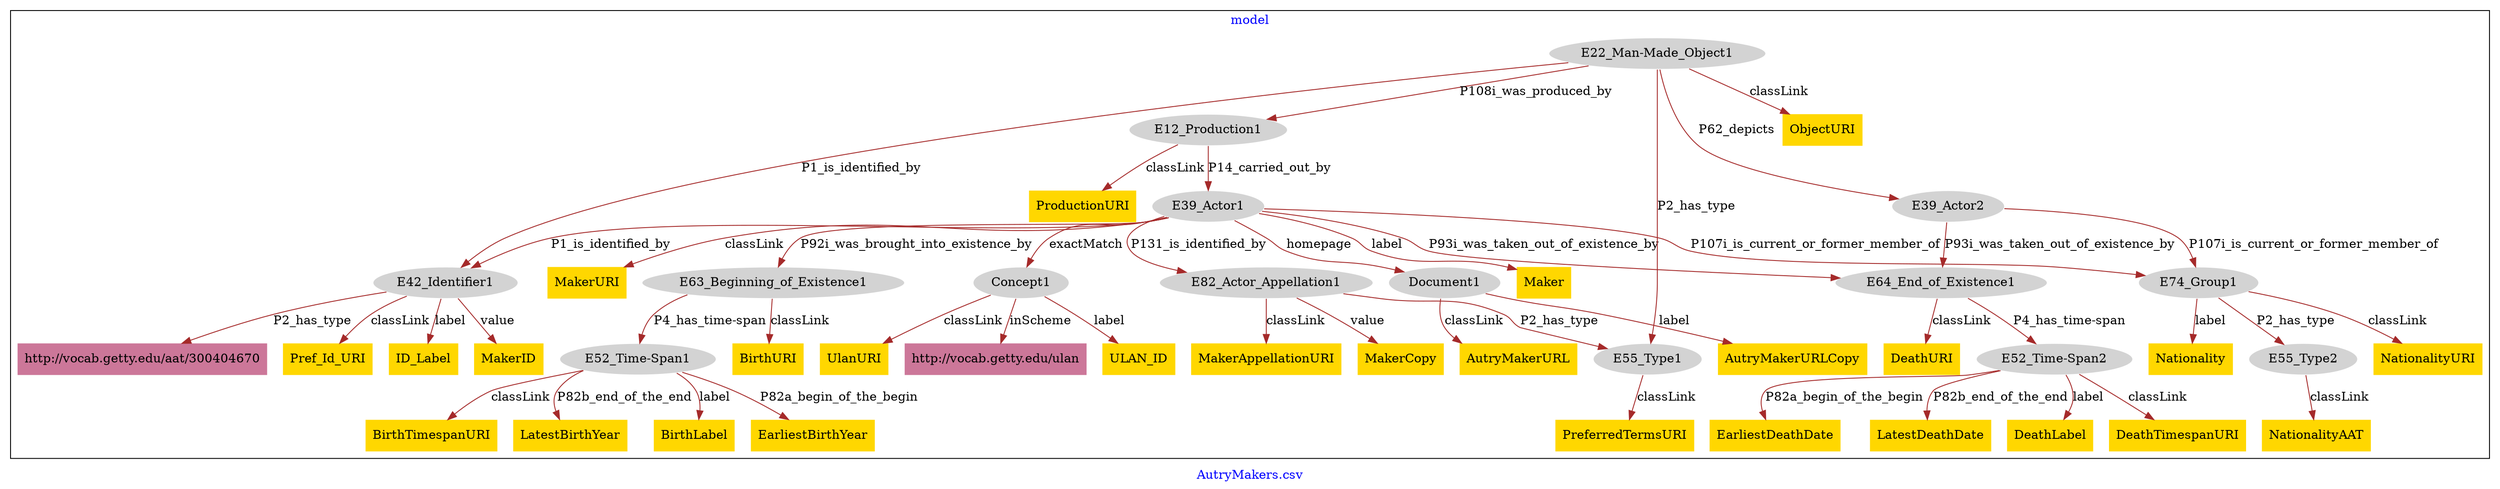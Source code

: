 digraph n0 {
fontcolor="blue"
remincross="true"
label="AutryMakers.csv"
subgraph cluster {
label="model"
n2[style="filled",color="white",fillcolor="lightgray",label="E12_Production1"];
n3[style="filled",color="white",fillcolor="lightgray",label="E39_Actor1"];
n4[style="filled",color="white",fillcolor="lightgray",label="E22_Man-Made_Object1"];
n5[style="filled",color="white",fillcolor="lightgray",label="E39_Actor2"];
n6[style="filled",color="white",fillcolor="lightgray",label="E42_Identifier1"];
n7[style="filled",color="white",fillcolor="lightgray",label="E55_Type1"];
n8[style="filled",color="white",fillcolor="lightgray",label="E63_Beginning_of_Existence1"];
n9[style="filled",color="white",fillcolor="lightgray",label="E64_End_of_Existence1"];
n10[style="filled",color="white",fillcolor="lightgray",label="E74_Group1"];
n11[style="filled",color="white",fillcolor="lightgray",label="E82_Actor_Appellation1"];
n12[style="filled",color="white",fillcolor="lightgray",label="Concept1"];
n13[style="filled",color="white",fillcolor="lightgray",label="Document1"];
n14[style="filled",color="white",fillcolor="lightgray",label="E52_Time-Span1"];
n15[style="filled",color="white",fillcolor="lightgray",label="E52_Time-Span2"];
n16[style="filled",color="white",fillcolor="lightgray",label="E55_Type2"];
n17[shape="plaintext",style="filled",fillcolor="gold",label="MakerCopy"];
n18[shape="plaintext",style="filled",fillcolor="gold",label="BirthTimespanURI"];
n19[shape="plaintext",style="filled",fillcolor="gold",label="NationalityAAT"];
n20[shape="plaintext",style="filled",fillcolor="gold",label="Maker"];
n21[shape="plaintext",style="filled",fillcolor="gold",label="DeathURI"];
n22[shape="plaintext",style="filled",fillcolor="gold",label="AutryMakerURL"];
n23[shape="plaintext",style="filled",fillcolor="gold",label="ULAN_ID"];
n24[shape="plaintext",style="filled",fillcolor="gold",label="Nationality"];
n25[shape="plaintext",style="filled",fillcolor="gold",label="LatestDeathDate"];
n26[shape="plaintext",style="filled",fillcolor="gold",label="ObjectURI"];
n27[shape="plaintext",style="filled",fillcolor="gold",label="LatestBirthYear"];
n28[shape="plaintext",style="filled",fillcolor="gold",label="BirthLabel"];
n29[shape="plaintext",style="filled",fillcolor="gold",label="DeathLabel"];
n30[shape="plaintext",style="filled",fillcolor="gold",label="Pref_Id_URI"];
n31[shape="plaintext",style="filled",fillcolor="gold",label="AutryMakerURLCopy"];
n32[shape="plaintext",style="filled",fillcolor="gold",label="DeathTimespanURI"];
n33[shape="plaintext",style="filled",fillcolor="gold",label="BirthURI"];
n34[shape="plaintext",style="filled",fillcolor="gold",label="ID_Label"];
n35[shape="plaintext",style="filled",fillcolor="gold",label="EarliestBirthYear"];
n36[shape="plaintext",style="filled",fillcolor="gold",label="ProductionURI"];
n37[shape="plaintext",style="filled",fillcolor="gold",label="MakerAppellationURI"];
n38[shape="plaintext",style="filled",fillcolor="gold",label="PreferredTermsURI"];
n39[shape="plaintext",style="filled",fillcolor="gold",label="EarliestDeathDate"];
n40[shape="plaintext",style="filled",fillcolor="gold",label="UlanURI"];
n41[shape="plaintext",style="filled",fillcolor="gold",label="MakerID"];
n42[shape="plaintext",style="filled",fillcolor="gold",label="MakerURI"];
n43[shape="plaintext",style="filled",fillcolor="gold",label="NationalityURI"];
n44[shape="plaintext",style="filled",fillcolor="#CC7799",label="http://vocab.getty.edu/aat/300404670"];
n45[shape="plaintext",style="filled",fillcolor="#CC7799",label="http://vocab.getty.edu/ulan"];
}
n2 -> n3[color="brown",fontcolor="black",label="P14_carried_out_by"]
n4 -> n2[color="brown",fontcolor="black",label="P108i_was_produced_by"]
n4 -> n5[color="brown",fontcolor="black",label="P62_depicts"]
n4 -> n6[color="brown",fontcolor="black",label="P1_is_identified_by"]
n4 -> n7[color="brown",fontcolor="black",label="P2_has_type"]
n3 -> n8[color="brown",fontcolor="black",label="P92i_was_brought_into_existence_by"]
n3 -> n9[color="brown",fontcolor="black",label="P93i_was_taken_out_of_existence_by"]
n3 -> n10[color="brown",fontcolor="black",label="P107i_is_current_or_former_member_of"]
n3 -> n11[color="brown",fontcolor="black",label="P131_is_identified_by"]
n3 -> n12[color="brown",fontcolor="black",label="exactMatch"]
n3 -> n13[color="brown",fontcolor="black",label="homepage"]
n8 -> n14[color="brown",fontcolor="black",label="P4_has_time-span"]
n9 -> n15[color="brown",fontcolor="black",label="P4_has_time-span"]
n10 -> n16[color="brown",fontcolor="black",label="P2_has_type"]
n11 -> n17[color="brown",fontcolor="black",label="value"]
n14 -> n18[color="brown",fontcolor="black",label="classLink"]
n16 -> n19[color="brown",fontcolor="black",label="classLink"]
n3 -> n20[color="brown",fontcolor="black",label="label"]
n9 -> n21[color="brown",fontcolor="black",label="classLink"]
n13 -> n22[color="brown",fontcolor="black",label="classLink"]
n12 -> n23[color="brown",fontcolor="black",label="label"]
n10 -> n24[color="brown",fontcolor="black",label="label"]
n15 -> n25[color="brown",fontcolor="black",label="P82b_end_of_the_end"]
n4 -> n26[color="brown",fontcolor="black",label="classLink"]
n14 -> n27[color="brown",fontcolor="black",label="P82b_end_of_the_end"]
n14 -> n28[color="brown",fontcolor="black",label="label"]
n15 -> n29[color="brown",fontcolor="black",label="label"]
n6 -> n30[color="brown",fontcolor="black",label="classLink"]
n13 -> n31[color="brown",fontcolor="black",label="label"]
n15 -> n32[color="brown",fontcolor="black",label="classLink"]
n8 -> n33[color="brown",fontcolor="black",label="classLink"]
n6 -> n34[color="brown",fontcolor="black",label="label"]
n14 -> n35[color="brown",fontcolor="black",label="P82a_begin_of_the_begin"]
n2 -> n36[color="brown",fontcolor="black",label="classLink"]
n11 -> n37[color="brown",fontcolor="black",label="classLink"]
n7 -> n38[color="brown",fontcolor="black",label="classLink"]
n15 -> n39[color="brown",fontcolor="black",label="P82a_begin_of_the_begin"]
n12 -> n40[color="brown",fontcolor="black",label="classLink"]
n6 -> n41[color="brown",fontcolor="black",label="value"]
n3 -> n42[color="brown",fontcolor="black",label="classLink"]
n10 -> n43[color="brown",fontcolor="black",label="classLink"]
n5 -> n9[color="brown",fontcolor="black",label="P93i_was_taken_out_of_existence_by"]
n6 -> n44[color="brown",fontcolor="black",label="P2_has_type"]
n3 -> n6[color="brown",fontcolor="black",label="P1_is_identified_by"]
n5 -> n10[color="brown",fontcolor="black",label="P107i_is_current_or_former_member_of"]
n11 -> n7[color="brown",fontcolor="black",label="P2_has_type"]
n12 -> n45[color="brown",fontcolor="black",label="inScheme"]
}
